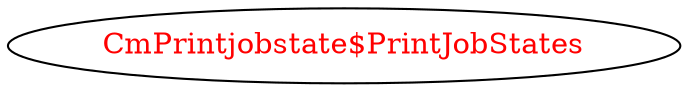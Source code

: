 digraph dependencyGraph {
 concentrate=true;
 ranksep="2.0";
 rankdir="LR"; 
 splines="ortho";
"CmPrintjobstate$PrintJobStates" [fontcolor="red"];
}